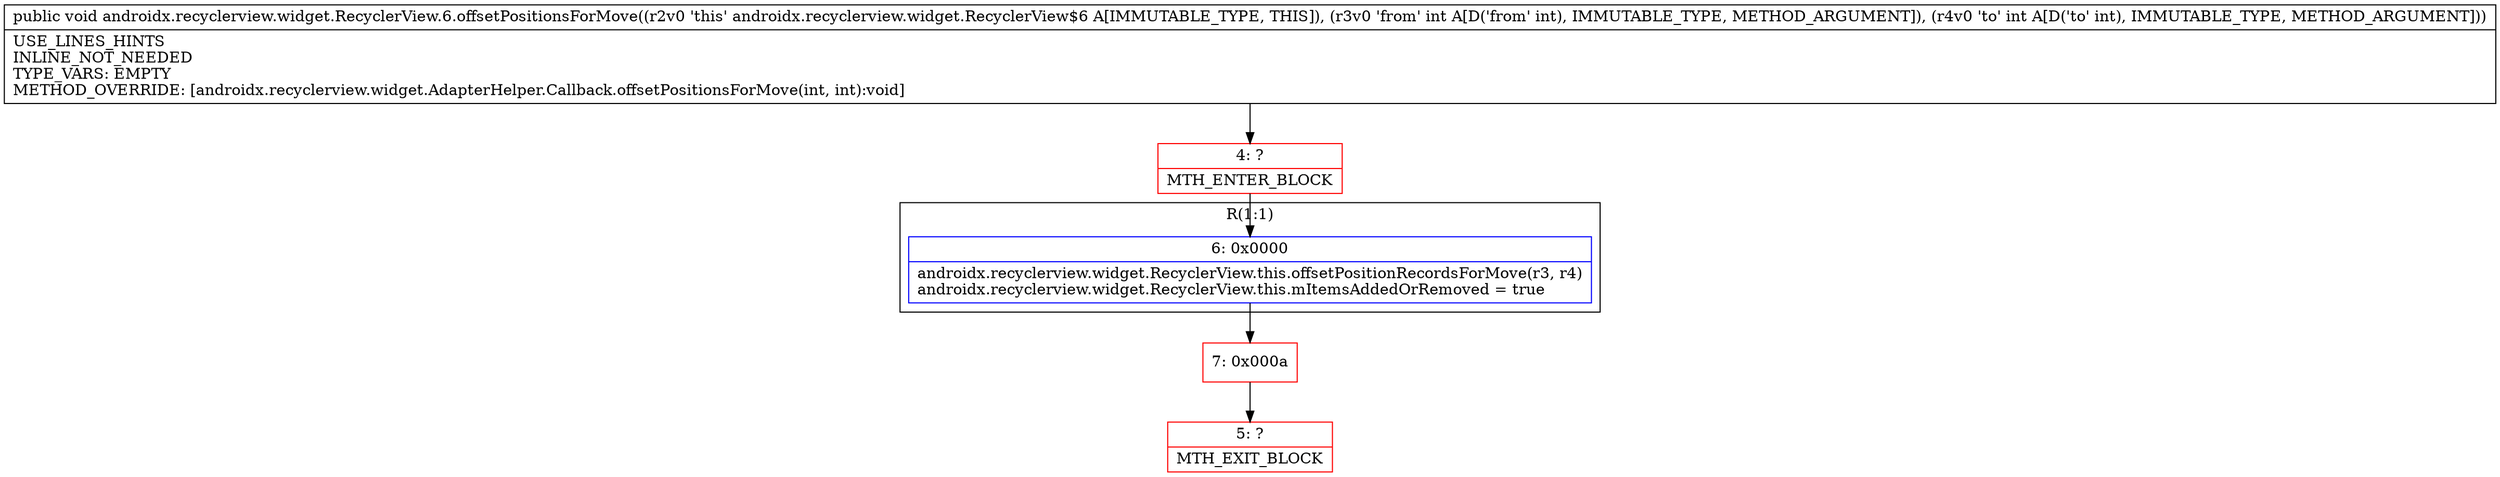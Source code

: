 digraph "CFG forandroidx.recyclerview.widget.RecyclerView.6.offsetPositionsForMove(II)V" {
subgraph cluster_Region_1617668145 {
label = "R(1:1)";
node [shape=record,color=blue];
Node_6 [shape=record,label="{6\:\ 0x0000|androidx.recyclerview.widget.RecyclerView.this.offsetPositionRecordsForMove(r3, r4)\landroidx.recyclerview.widget.RecyclerView.this.mItemsAddedOrRemoved = true\l}"];
}
Node_4 [shape=record,color=red,label="{4\:\ ?|MTH_ENTER_BLOCK\l}"];
Node_7 [shape=record,color=red,label="{7\:\ 0x000a}"];
Node_5 [shape=record,color=red,label="{5\:\ ?|MTH_EXIT_BLOCK\l}"];
MethodNode[shape=record,label="{public void androidx.recyclerview.widget.RecyclerView.6.offsetPositionsForMove((r2v0 'this' androidx.recyclerview.widget.RecyclerView$6 A[IMMUTABLE_TYPE, THIS]), (r3v0 'from' int A[D('from' int), IMMUTABLE_TYPE, METHOD_ARGUMENT]), (r4v0 'to' int A[D('to' int), IMMUTABLE_TYPE, METHOD_ARGUMENT]))  | USE_LINES_HINTS\lINLINE_NOT_NEEDED\lTYPE_VARS: EMPTY\lMETHOD_OVERRIDE: [androidx.recyclerview.widget.AdapterHelper.Callback.offsetPositionsForMove(int, int):void]\l}"];
MethodNode -> Node_4;Node_6 -> Node_7;
Node_4 -> Node_6;
Node_7 -> Node_5;
}

